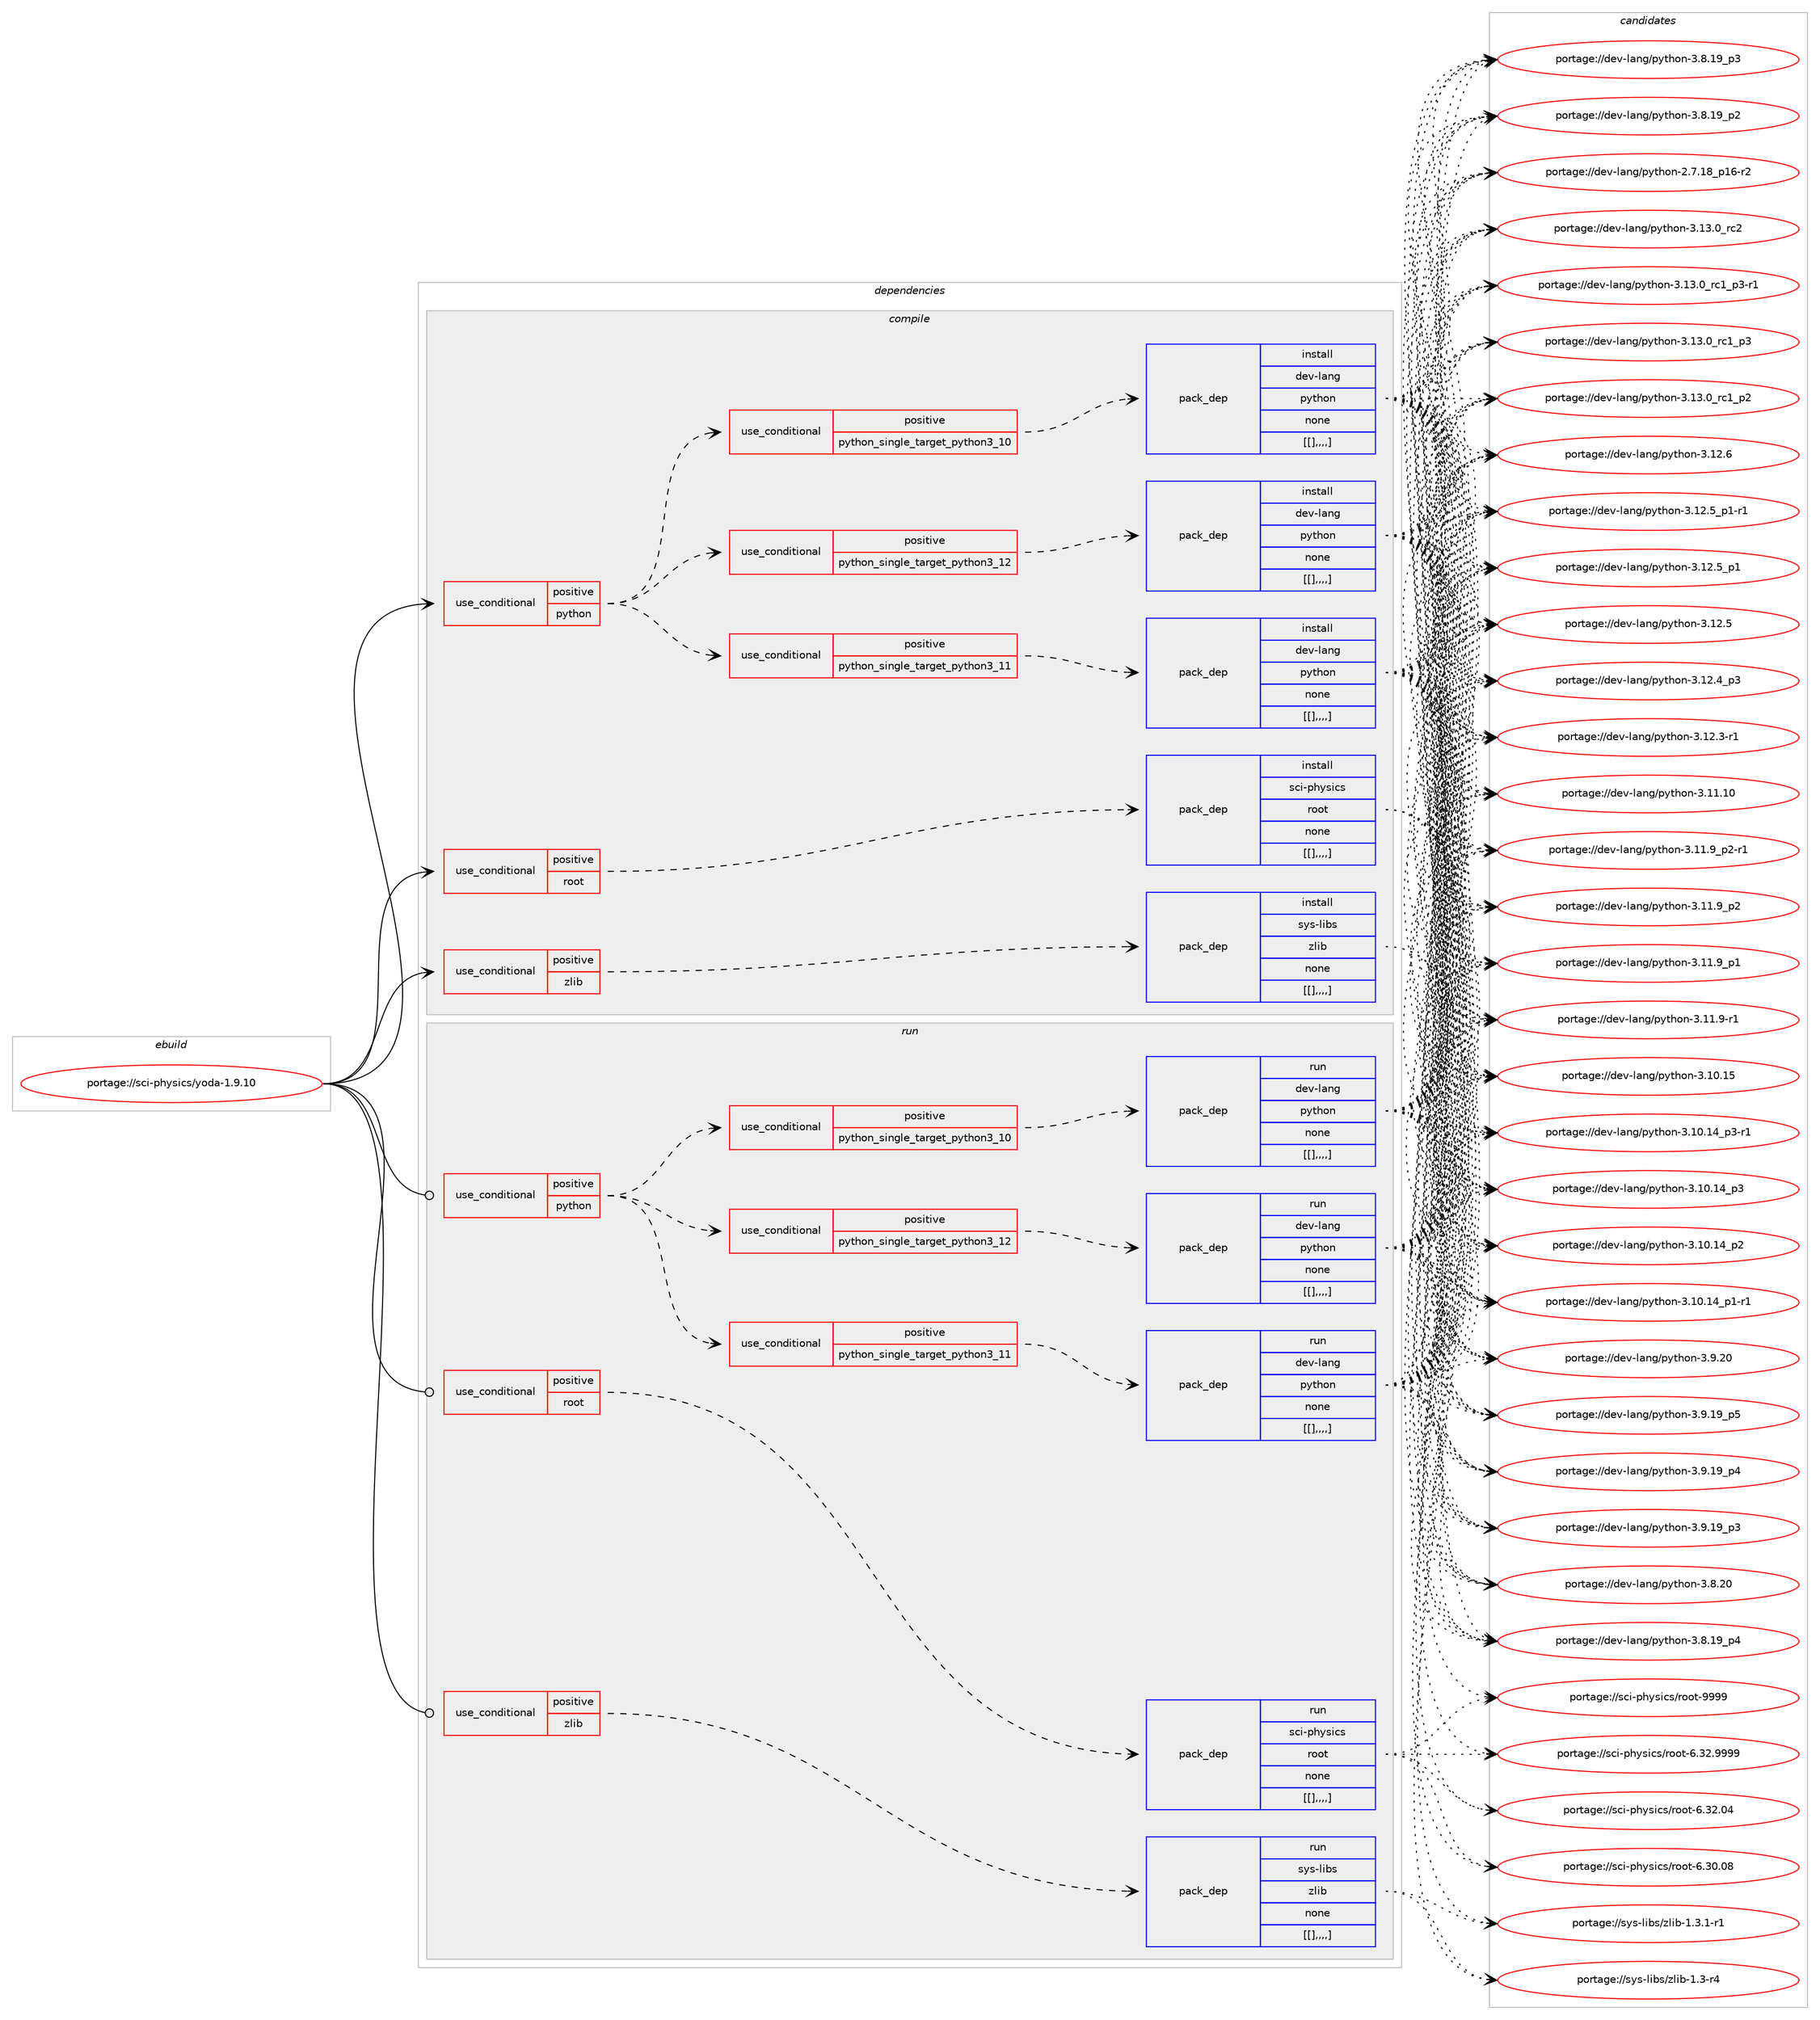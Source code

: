 digraph prolog {

# *************
# Graph options
# *************

newrank=true;
concentrate=true;
compound=true;
graph [rankdir=LR,fontname=Helvetica,fontsize=10,ranksep=1.5];#, ranksep=2.5, nodesep=0.2];
edge  [arrowhead=vee];
node  [fontname=Helvetica,fontsize=10];

# **********
# The ebuild
# **********

subgraph cluster_leftcol {
color=gray;
label=<<i>ebuild</i>>;
id [label="portage://sci-physics/yoda-1.9.10", color=red, width=4, href="../sci-physics/yoda-1.9.10.svg"];
}

# ****************
# The dependencies
# ****************

subgraph cluster_midcol {
color=gray;
label=<<i>dependencies</i>>;
subgraph cluster_compile {
fillcolor="#eeeeee";
style=filled;
label=<<i>compile</i>>;
subgraph cond113681 {
dependency428792 [label=<<TABLE BORDER="0" CELLBORDER="1" CELLSPACING="0" CELLPADDING="4"><TR><TD ROWSPAN="3" CELLPADDING="10">use_conditional</TD></TR><TR><TD>positive</TD></TR><TR><TD>python</TD></TR></TABLE>>, shape=none, color=red];
subgraph cond113682 {
dependency428793 [label=<<TABLE BORDER="0" CELLBORDER="1" CELLSPACING="0" CELLPADDING="4"><TR><TD ROWSPAN="3" CELLPADDING="10">use_conditional</TD></TR><TR><TD>positive</TD></TR><TR><TD>python_single_target_python3_10</TD></TR></TABLE>>, shape=none, color=red];
subgraph pack312066 {
dependency428794 [label=<<TABLE BORDER="0" CELLBORDER="1" CELLSPACING="0" CELLPADDING="4" WIDTH="220"><TR><TD ROWSPAN="6" CELLPADDING="30">pack_dep</TD></TR><TR><TD WIDTH="110">install</TD></TR><TR><TD>dev-lang</TD></TR><TR><TD>python</TD></TR><TR><TD>none</TD></TR><TR><TD>[[],,,,]</TD></TR></TABLE>>, shape=none, color=blue];
}
dependency428793:e -> dependency428794:w [weight=20,style="dashed",arrowhead="vee"];
}
dependency428792:e -> dependency428793:w [weight=20,style="dashed",arrowhead="vee"];
subgraph cond113683 {
dependency428795 [label=<<TABLE BORDER="0" CELLBORDER="1" CELLSPACING="0" CELLPADDING="4"><TR><TD ROWSPAN="3" CELLPADDING="10">use_conditional</TD></TR><TR><TD>positive</TD></TR><TR><TD>python_single_target_python3_11</TD></TR></TABLE>>, shape=none, color=red];
subgraph pack312067 {
dependency428796 [label=<<TABLE BORDER="0" CELLBORDER="1" CELLSPACING="0" CELLPADDING="4" WIDTH="220"><TR><TD ROWSPAN="6" CELLPADDING="30">pack_dep</TD></TR><TR><TD WIDTH="110">install</TD></TR><TR><TD>dev-lang</TD></TR><TR><TD>python</TD></TR><TR><TD>none</TD></TR><TR><TD>[[],,,,]</TD></TR></TABLE>>, shape=none, color=blue];
}
dependency428795:e -> dependency428796:w [weight=20,style="dashed",arrowhead="vee"];
}
dependency428792:e -> dependency428795:w [weight=20,style="dashed",arrowhead="vee"];
subgraph cond113684 {
dependency428797 [label=<<TABLE BORDER="0" CELLBORDER="1" CELLSPACING="0" CELLPADDING="4"><TR><TD ROWSPAN="3" CELLPADDING="10">use_conditional</TD></TR><TR><TD>positive</TD></TR><TR><TD>python_single_target_python3_12</TD></TR></TABLE>>, shape=none, color=red];
subgraph pack312068 {
dependency428798 [label=<<TABLE BORDER="0" CELLBORDER="1" CELLSPACING="0" CELLPADDING="4" WIDTH="220"><TR><TD ROWSPAN="6" CELLPADDING="30">pack_dep</TD></TR><TR><TD WIDTH="110">install</TD></TR><TR><TD>dev-lang</TD></TR><TR><TD>python</TD></TR><TR><TD>none</TD></TR><TR><TD>[[],,,,]</TD></TR></TABLE>>, shape=none, color=blue];
}
dependency428797:e -> dependency428798:w [weight=20,style="dashed",arrowhead="vee"];
}
dependency428792:e -> dependency428797:w [weight=20,style="dashed",arrowhead="vee"];
}
id:e -> dependency428792:w [weight=20,style="solid",arrowhead="vee"];
subgraph cond113685 {
dependency428799 [label=<<TABLE BORDER="0" CELLBORDER="1" CELLSPACING="0" CELLPADDING="4"><TR><TD ROWSPAN="3" CELLPADDING="10">use_conditional</TD></TR><TR><TD>positive</TD></TR><TR><TD>root</TD></TR></TABLE>>, shape=none, color=red];
subgraph pack312069 {
dependency428800 [label=<<TABLE BORDER="0" CELLBORDER="1" CELLSPACING="0" CELLPADDING="4" WIDTH="220"><TR><TD ROWSPAN="6" CELLPADDING="30">pack_dep</TD></TR><TR><TD WIDTH="110">install</TD></TR><TR><TD>sci-physics</TD></TR><TR><TD>root</TD></TR><TR><TD>none</TD></TR><TR><TD>[[],,,,]</TD></TR></TABLE>>, shape=none, color=blue];
}
dependency428799:e -> dependency428800:w [weight=20,style="dashed",arrowhead="vee"];
}
id:e -> dependency428799:w [weight=20,style="solid",arrowhead="vee"];
subgraph cond113686 {
dependency428801 [label=<<TABLE BORDER="0" CELLBORDER="1" CELLSPACING="0" CELLPADDING="4"><TR><TD ROWSPAN="3" CELLPADDING="10">use_conditional</TD></TR><TR><TD>positive</TD></TR><TR><TD>zlib</TD></TR></TABLE>>, shape=none, color=red];
subgraph pack312070 {
dependency428802 [label=<<TABLE BORDER="0" CELLBORDER="1" CELLSPACING="0" CELLPADDING="4" WIDTH="220"><TR><TD ROWSPAN="6" CELLPADDING="30">pack_dep</TD></TR><TR><TD WIDTH="110">install</TD></TR><TR><TD>sys-libs</TD></TR><TR><TD>zlib</TD></TR><TR><TD>none</TD></TR><TR><TD>[[],,,,]</TD></TR></TABLE>>, shape=none, color=blue];
}
dependency428801:e -> dependency428802:w [weight=20,style="dashed",arrowhead="vee"];
}
id:e -> dependency428801:w [weight=20,style="solid",arrowhead="vee"];
}
subgraph cluster_compileandrun {
fillcolor="#eeeeee";
style=filled;
label=<<i>compile and run</i>>;
}
subgraph cluster_run {
fillcolor="#eeeeee";
style=filled;
label=<<i>run</i>>;
subgraph cond113687 {
dependency428803 [label=<<TABLE BORDER="0" CELLBORDER="1" CELLSPACING="0" CELLPADDING="4"><TR><TD ROWSPAN="3" CELLPADDING="10">use_conditional</TD></TR><TR><TD>positive</TD></TR><TR><TD>python</TD></TR></TABLE>>, shape=none, color=red];
subgraph cond113688 {
dependency428804 [label=<<TABLE BORDER="0" CELLBORDER="1" CELLSPACING="0" CELLPADDING="4"><TR><TD ROWSPAN="3" CELLPADDING="10">use_conditional</TD></TR><TR><TD>positive</TD></TR><TR><TD>python_single_target_python3_10</TD></TR></TABLE>>, shape=none, color=red];
subgraph pack312071 {
dependency428805 [label=<<TABLE BORDER="0" CELLBORDER="1" CELLSPACING="0" CELLPADDING="4" WIDTH="220"><TR><TD ROWSPAN="6" CELLPADDING="30">pack_dep</TD></TR><TR><TD WIDTH="110">run</TD></TR><TR><TD>dev-lang</TD></TR><TR><TD>python</TD></TR><TR><TD>none</TD></TR><TR><TD>[[],,,,]</TD></TR></TABLE>>, shape=none, color=blue];
}
dependency428804:e -> dependency428805:w [weight=20,style="dashed",arrowhead="vee"];
}
dependency428803:e -> dependency428804:w [weight=20,style="dashed",arrowhead="vee"];
subgraph cond113689 {
dependency428806 [label=<<TABLE BORDER="0" CELLBORDER="1" CELLSPACING="0" CELLPADDING="4"><TR><TD ROWSPAN="3" CELLPADDING="10">use_conditional</TD></TR><TR><TD>positive</TD></TR><TR><TD>python_single_target_python3_11</TD></TR></TABLE>>, shape=none, color=red];
subgraph pack312072 {
dependency428807 [label=<<TABLE BORDER="0" CELLBORDER="1" CELLSPACING="0" CELLPADDING="4" WIDTH="220"><TR><TD ROWSPAN="6" CELLPADDING="30">pack_dep</TD></TR><TR><TD WIDTH="110">run</TD></TR><TR><TD>dev-lang</TD></TR><TR><TD>python</TD></TR><TR><TD>none</TD></TR><TR><TD>[[],,,,]</TD></TR></TABLE>>, shape=none, color=blue];
}
dependency428806:e -> dependency428807:w [weight=20,style="dashed",arrowhead="vee"];
}
dependency428803:e -> dependency428806:w [weight=20,style="dashed",arrowhead="vee"];
subgraph cond113690 {
dependency428808 [label=<<TABLE BORDER="0" CELLBORDER="1" CELLSPACING="0" CELLPADDING="4"><TR><TD ROWSPAN="3" CELLPADDING="10">use_conditional</TD></TR><TR><TD>positive</TD></TR><TR><TD>python_single_target_python3_12</TD></TR></TABLE>>, shape=none, color=red];
subgraph pack312073 {
dependency428809 [label=<<TABLE BORDER="0" CELLBORDER="1" CELLSPACING="0" CELLPADDING="4" WIDTH="220"><TR><TD ROWSPAN="6" CELLPADDING="30">pack_dep</TD></TR><TR><TD WIDTH="110">run</TD></TR><TR><TD>dev-lang</TD></TR><TR><TD>python</TD></TR><TR><TD>none</TD></TR><TR><TD>[[],,,,]</TD></TR></TABLE>>, shape=none, color=blue];
}
dependency428808:e -> dependency428809:w [weight=20,style="dashed",arrowhead="vee"];
}
dependency428803:e -> dependency428808:w [weight=20,style="dashed",arrowhead="vee"];
}
id:e -> dependency428803:w [weight=20,style="solid",arrowhead="odot"];
subgraph cond113691 {
dependency428810 [label=<<TABLE BORDER="0" CELLBORDER="1" CELLSPACING="0" CELLPADDING="4"><TR><TD ROWSPAN="3" CELLPADDING="10">use_conditional</TD></TR><TR><TD>positive</TD></TR><TR><TD>root</TD></TR></TABLE>>, shape=none, color=red];
subgraph pack312074 {
dependency428811 [label=<<TABLE BORDER="0" CELLBORDER="1" CELLSPACING="0" CELLPADDING="4" WIDTH="220"><TR><TD ROWSPAN="6" CELLPADDING="30">pack_dep</TD></TR><TR><TD WIDTH="110">run</TD></TR><TR><TD>sci-physics</TD></TR><TR><TD>root</TD></TR><TR><TD>none</TD></TR><TR><TD>[[],,,,]</TD></TR></TABLE>>, shape=none, color=blue];
}
dependency428810:e -> dependency428811:w [weight=20,style="dashed",arrowhead="vee"];
}
id:e -> dependency428810:w [weight=20,style="solid",arrowhead="odot"];
subgraph cond113692 {
dependency428812 [label=<<TABLE BORDER="0" CELLBORDER="1" CELLSPACING="0" CELLPADDING="4"><TR><TD ROWSPAN="3" CELLPADDING="10">use_conditional</TD></TR><TR><TD>positive</TD></TR><TR><TD>zlib</TD></TR></TABLE>>, shape=none, color=red];
subgraph pack312075 {
dependency428813 [label=<<TABLE BORDER="0" CELLBORDER="1" CELLSPACING="0" CELLPADDING="4" WIDTH="220"><TR><TD ROWSPAN="6" CELLPADDING="30">pack_dep</TD></TR><TR><TD WIDTH="110">run</TD></TR><TR><TD>sys-libs</TD></TR><TR><TD>zlib</TD></TR><TR><TD>none</TD></TR><TR><TD>[[],,,,]</TD></TR></TABLE>>, shape=none, color=blue];
}
dependency428812:e -> dependency428813:w [weight=20,style="dashed",arrowhead="vee"];
}
id:e -> dependency428812:w [weight=20,style="solid",arrowhead="odot"];
}
}

# **************
# The candidates
# **************

subgraph cluster_choices {
rank=same;
color=gray;
label=<<i>candidates</i>>;

subgraph choice312066 {
color=black;
nodesep=1;
choice10010111845108971101034711212111610411111045514649514648951149950 [label="portage://dev-lang/python-3.13.0_rc2", color=red, width=4,href="../dev-lang/python-3.13.0_rc2.svg"];
choice1001011184510897110103471121211161041111104551464951464895114994995112514511449 [label="portage://dev-lang/python-3.13.0_rc1_p3-r1", color=red, width=4,href="../dev-lang/python-3.13.0_rc1_p3-r1.svg"];
choice100101118451089711010347112121116104111110455146495146489511499499511251 [label="portage://dev-lang/python-3.13.0_rc1_p3", color=red, width=4,href="../dev-lang/python-3.13.0_rc1_p3.svg"];
choice100101118451089711010347112121116104111110455146495146489511499499511250 [label="portage://dev-lang/python-3.13.0_rc1_p2", color=red, width=4,href="../dev-lang/python-3.13.0_rc1_p2.svg"];
choice10010111845108971101034711212111610411111045514649504654 [label="portage://dev-lang/python-3.12.6", color=red, width=4,href="../dev-lang/python-3.12.6.svg"];
choice1001011184510897110103471121211161041111104551464950465395112494511449 [label="portage://dev-lang/python-3.12.5_p1-r1", color=red, width=4,href="../dev-lang/python-3.12.5_p1-r1.svg"];
choice100101118451089711010347112121116104111110455146495046539511249 [label="portage://dev-lang/python-3.12.5_p1", color=red, width=4,href="../dev-lang/python-3.12.5_p1.svg"];
choice10010111845108971101034711212111610411111045514649504653 [label="portage://dev-lang/python-3.12.5", color=red, width=4,href="../dev-lang/python-3.12.5.svg"];
choice100101118451089711010347112121116104111110455146495046529511251 [label="portage://dev-lang/python-3.12.4_p3", color=red, width=4,href="../dev-lang/python-3.12.4_p3.svg"];
choice100101118451089711010347112121116104111110455146495046514511449 [label="portage://dev-lang/python-3.12.3-r1", color=red, width=4,href="../dev-lang/python-3.12.3-r1.svg"];
choice1001011184510897110103471121211161041111104551464949464948 [label="portage://dev-lang/python-3.11.10", color=red, width=4,href="../dev-lang/python-3.11.10.svg"];
choice1001011184510897110103471121211161041111104551464949465795112504511449 [label="portage://dev-lang/python-3.11.9_p2-r1", color=red, width=4,href="../dev-lang/python-3.11.9_p2-r1.svg"];
choice100101118451089711010347112121116104111110455146494946579511250 [label="portage://dev-lang/python-3.11.9_p2", color=red, width=4,href="../dev-lang/python-3.11.9_p2.svg"];
choice100101118451089711010347112121116104111110455146494946579511249 [label="portage://dev-lang/python-3.11.9_p1", color=red, width=4,href="../dev-lang/python-3.11.9_p1.svg"];
choice100101118451089711010347112121116104111110455146494946574511449 [label="portage://dev-lang/python-3.11.9-r1", color=red, width=4,href="../dev-lang/python-3.11.9-r1.svg"];
choice1001011184510897110103471121211161041111104551464948464953 [label="portage://dev-lang/python-3.10.15", color=red, width=4,href="../dev-lang/python-3.10.15.svg"];
choice100101118451089711010347112121116104111110455146494846495295112514511449 [label="portage://dev-lang/python-3.10.14_p3-r1", color=red, width=4,href="../dev-lang/python-3.10.14_p3-r1.svg"];
choice10010111845108971101034711212111610411111045514649484649529511251 [label="portage://dev-lang/python-3.10.14_p3", color=red, width=4,href="../dev-lang/python-3.10.14_p3.svg"];
choice10010111845108971101034711212111610411111045514649484649529511250 [label="portage://dev-lang/python-3.10.14_p2", color=red, width=4,href="../dev-lang/python-3.10.14_p2.svg"];
choice100101118451089711010347112121116104111110455146494846495295112494511449 [label="portage://dev-lang/python-3.10.14_p1-r1", color=red, width=4,href="../dev-lang/python-3.10.14_p1-r1.svg"];
choice10010111845108971101034711212111610411111045514657465048 [label="portage://dev-lang/python-3.9.20", color=red, width=4,href="../dev-lang/python-3.9.20.svg"];
choice100101118451089711010347112121116104111110455146574649579511253 [label="portage://dev-lang/python-3.9.19_p5", color=red, width=4,href="../dev-lang/python-3.9.19_p5.svg"];
choice100101118451089711010347112121116104111110455146574649579511252 [label="portage://dev-lang/python-3.9.19_p4", color=red, width=4,href="../dev-lang/python-3.9.19_p4.svg"];
choice100101118451089711010347112121116104111110455146574649579511251 [label="portage://dev-lang/python-3.9.19_p3", color=red, width=4,href="../dev-lang/python-3.9.19_p3.svg"];
choice10010111845108971101034711212111610411111045514656465048 [label="portage://dev-lang/python-3.8.20", color=red, width=4,href="../dev-lang/python-3.8.20.svg"];
choice100101118451089711010347112121116104111110455146564649579511252 [label="portage://dev-lang/python-3.8.19_p4", color=red, width=4,href="../dev-lang/python-3.8.19_p4.svg"];
choice100101118451089711010347112121116104111110455146564649579511251 [label="portage://dev-lang/python-3.8.19_p3", color=red, width=4,href="../dev-lang/python-3.8.19_p3.svg"];
choice100101118451089711010347112121116104111110455146564649579511250 [label="portage://dev-lang/python-3.8.19_p2", color=red, width=4,href="../dev-lang/python-3.8.19_p2.svg"];
choice100101118451089711010347112121116104111110455046554649569511249544511450 [label="portage://dev-lang/python-2.7.18_p16-r2", color=red, width=4,href="../dev-lang/python-2.7.18_p16-r2.svg"];
dependency428794:e -> choice10010111845108971101034711212111610411111045514649514648951149950:w [style=dotted,weight="100"];
dependency428794:e -> choice1001011184510897110103471121211161041111104551464951464895114994995112514511449:w [style=dotted,weight="100"];
dependency428794:e -> choice100101118451089711010347112121116104111110455146495146489511499499511251:w [style=dotted,weight="100"];
dependency428794:e -> choice100101118451089711010347112121116104111110455146495146489511499499511250:w [style=dotted,weight="100"];
dependency428794:e -> choice10010111845108971101034711212111610411111045514649504654:w [style=dotted,weight="100"];
dependency428794:e -> choice1001011184510897110103471121211161041111104551464950465395112494511449:w [style=dotted,weight="100"];
dependency428794:e -> choice100101118451089711010347112121116104111110455146495046539511249:w [style=dotted,weight="100"];
dependency428794:e -> choice10010111845108971101034711212111610411111045514649504653:w [style=dotted,weight="100"];
dependency428794:e -> choice100101118451089711010347112121116104111110455146495046529511251:w [style=dotted,weight="100"];
dependency428794:e -> choice100101118451089711010347112121116104111110455146495046514511449:w [style=dotted,weight="100"];
dependency428794:e -> choice1001011184510897110103471121211161041111104551464949464948:w [style=dotted,weight="100"];
dependency428794:e -> choice1001011184510897110103471121211161041111104551464949465795112504511449:w [style=dotted,weight="100"];
dependency428794:e -> choice100101118451089711010347112121116104111110455146494946579511250:w [style=dotted,weight="100"];
dependency428794:e -> choice100101118451089711010347112121116104111110455146494946579511249:w [style=dotted,weight="100"];
dependency428794:e -> choice100101118451089711010347112121116104111110455146494946574511449:w [style=dotted,weight="100"];
dependency428794:e -> choice1001011184510897110103471121211161041111104551464948464953:w [style=dotted,weight="100"];
dependency428794:e -> choice100101118451089711010347112121116104111110455146494846495295112514511449:w [style=dotted,weight="100"];
dependency428794:e -> choice10010111845108971101034711212111610411111045514649484649529511251:w [style=dotted,weight="100"];
dependency428794:e -> choice10010111845108971101034711212111610411111045514649484649529511250:w [style=dotted,weight="100"];
dependency428794:e -> choice100101118451089711010347112121116104111110455146494846495295112494511449:w [style=dotted,weight="100"];
dependency428794:e -> choice10010111845108971101034711212111610411111045514657465048:w [style=dotted,weight="100"];
dependency428794:e -> choice100101118451089711010347112121116104111110455146574649579511253:w [style=dotted,weight="100"];
dependency428794:e -> choice100101118451089711010347112121116104111110455146574649579511252:w [style=dotted,weight="100"];
dependency428794:e -> choice100101118451089711010347112121116104111110455146574649579511251:w [style=dotted,weight="100"];
dependency428794:e -> choice10010111845108971101034711212111610411111045514656465048:w [style=dotted,weight="100"];
dependency428794:e -> choice100101118451089711010347112121116104111110455146564649579511252:w [style=dotted,weight="100"];
dependency428794:e -> choice100101118451089711010347112121116104111110455146564649579511251:w [style=dotted,weight="100"];
dependency428794:e -> choice100101118451089711010347112121116104111110455146564649579511250:w [style=dotted,weight="100"];
dependency428794:e -> choice100101118451089711010347112121116104111110455046554649569511249544511450:w [style=dotted,weight="100"];
}
subgraph choice312067 {
color=black;
nodesep=1;
choice10010111845108971101034711212111610411111045514649514648951149950 [label="portage://dev-lang/python-3.13.0_rc2", color=red, width=4,href="../dev-lang/python-3.13.0_rc2.svg"];
choice1001011184510897110103471121211161041111104551464951464895114994995112514511449 [label="portage://dev-lang/python-3.13.0_rc1_p3-r1", color=red, width=4,href="../dev-lang/python-3.13.0_rc1_p3-r1.svg"];
choice100101118451089711010347112121116104111110455146495146489511499499511251 [label="portage://dev-lang/python-3.13.0_rc1_p3", color=red, width=4,href="../dev-lang/python-3.13.0_rc1_p3.svg"];
choice100101118451089711010347112121116104111110455146495146489511499499511250 [label="portage://dev-lang/python-3.13.0_rc1_p2", color=red, width=4,href="../dev-lang/python-3.13.0_rc1_p2.svg"];
choice10010111845108971101034711212111610411111045514649504654 [label="portage://dev-lang/python-3.12.6", color=red, width=4,href="../dev-lang/python-3.12.6.svg"];
choice1001011184510897110103471121211161041111104551464950465395112494511449 [label="portage://dev-lang/python-3.12.5_p1-r1", color=red, width=4,href="../dev-lang/python-3.12.5_p1-r1.svg"];
choice100101118451089711010347112121116104111110455146495046539511249 [label="portage://dev-lang/python-3.12.5_p1", color=red, width=4,href="../dev-lang/python-3.12.5_p1.svg"];
choice10010111845108971101034711212111610411111045514649504653 [label="portage://dev-lang/python-3.12.5", color=red, width=4,href="../dev-lang/python-3.12.5.svg"];
choice100101118451089711010347112121116104111110455146495046529511251 [label="portage://dev-lang/python-3.12.4_p3", color=red, width=4,href="../dev-lang/python-3.12.4_p3.svg"];
choice100101118451089711010347112121116104111110455146495046514511449 [label="portage://dev-lang/python-3.12.3-r1", color=red, width=4,href="../dev-lang/python-3.12.3-r1.svg"];
choice1001011184510897110103471121211161041111104551464949464948 [label="portage://dev-lang/python-3.11.10", color=red, width=4,href="../dev-lang/python-3.11.10.svg"];
choice1001011184510897110103471121211161041111104551464949465795112504511449 [label="portage://dev-lang/python-3.11.9_p2-r1", color=red, width=4,href="../dev-lang/python-3.11.9_p2-r1.svg"];
choice100101118451089711010347112121116104111110455146494946579511250 [label="portage://dev-lang/python-3.11.9_p2", color=red, width=4,href="../dev-lang/python-3.11.9_p2.svg"];
choice100101118451089711010347112121116104111110455146494946579511249 [label="portage://dev-lang/python-3.11.9_p1", color=red, width=4,href="../dev-lang/python-3.11.9_p1.svg"];
choice100101118451089711010347112121116104111110455146494946574511449 [label="portage://dev-lang/python-3.11.9-r1", color=red, width=4,href="../dev-lang/python-3.11.9-r1.svg"];
choice1001011184510897110103471121211161041111104551464948464953 [label="portage://dev-lang/python-3.10.15", color=red, width=4,href="../dev-lang/python-3.10.15.svg"];
choice100101118451089711010347112121116104111110455146494846495295112514511449 [label="portage://dev-lang/python-3.10.14_p3-r1", color=red, width=4,href="../dev-lang/python-3.10.14_p3-r1.svg"];
choice10010111845108971101034711212111610411111045514649484649529511251 [label="portage://dev-lang/python-3.10.14_p3", color=red, width=4,href="../dev-lang/python-3.10.14_p3.svg"];
choice10010111845108971101034711212111610411111045514649484649529511250 [label="portage://dev-lang/python-3.10.14_p2", color=red, width=4,href="../dev-lang/python-3.10.14_p2.svg"];
choice100101118451089711010347112121116104111110455146494846495295112494511449 [label="portage://dev-lang/python-3.10.14_p1-r1", color=red, width=4,href="../dev-lang/python-3.10.14_p1-r1.svg"];
choice10010111845108971101034711212111610411111045514657465048 [label="portage://dev-lang/python-3.9.20", color=red, width=4,href="../dev-lang/python-3.9.20.svg"];
choice100101118451089711010347112121116104111110455146574649579511253 [label="portage://dev-lang/python-3.9.19_p5", color=red, width=4,href="../dev-lang/python-3.9.19_p5.svg"];
choice100101118451089711010347112121116104111110455146574649579511252 [label="portage://dev-lang/python-3.9.19_p4", color=red, width=4,href="../dev-lang/python-3.9.19_p4.svg"];
choice100101118451089711010347112121116104111110455146574649579511251 [label="portage://dev-lang/python-3.9.19_p3", color=red, width=4,href="../dev-lang/python-3.9.19_p3.svg"];
choice10010111845108971101034711212111610411111045514656465048 [label="portage://dev-lang/python-3.8.20", color=red, width=4,href="../dev-lang/python-3.8.20.svg"];
choice100101118451089711010347112121116104111110455146564649579511252 [label="portage://dev-lang/python-3.8.19_p4", color=red, width=4,href="../dev-lang/python-3.8.19_p4.svg"];
choice100101118451089711010347112121116104111110455146564649579511251 [label="portage://dev-lang/python-3.8.19_p3", color=red, width=4,href="../dev-lang/python-3.8.19_p3.svg"];
choice100101118451089711010347112121116104111110455146564649579511250 [label="portage://dev-lang/python-3.8.19_p2", color=red, width=4,href="../dev-lang/python-3.8.19_p2.svg"];
choice100101118451089711010347112121116104111110455046554649569511249544511450 [label="portage://dev-lang/python-2.7.18_p16-r2", color=red, width=4,href="../dev-lang/python-2.7.18_p16-r2.svg"];
dependency428796:e -> choice10010111845108971101034711212111610411111045514649514648951149950:w [style=dotted,weight="100"];
dependency428796:e -> choice1001011184510897110103471121211161041111104551464951464895114994995112514511449:w [style=dotted,weight="100"];
dependency428796:e -> choice100101118451089711010347112121116104111110455146495146489511499499511251:w [style=dotted,weight="100"];
dependency428796:e -> choice100101118451089711010347112121116104111110455146495146489511499499511250:w [style=dotted,weight="100"];
dependency428796:e -> choice10010111845108971101034711212111610411111045514649504654:w [style=dotted,weight="100"];
dependency428796:e -> choice1001011184510897110103471121211161041111104551464950465395112494511449:w [style=dotted,weight="100"];
dependency428796:e -> choice100101118451089711010347112121116104111110455146495046539511249:w [style=dotted,weight="100"];
dependency428796:e -> choice10010111845108971101034711212111610411111045514649504653:w [style=dotted,weight="100"];
dependency428796:e -> choice100101118451089711010347112121116104111110455146495046529511251:w [style=dotted,weight="100"];
dependency428796:e -> choice100101118451089711010347112121116104111110455146495046514511449:w [style=dotted,weight="100"];
dependency428796:e -> choice1001011184510897110103471121211161041111104551464949464948:w [style=dotted,weight="100"];
dependency428796:e -> choice1001011184510897110103471121211161041111104551464949465795112504511449:w [style=dotted,weight="100"];
dependency428796:e -> choice100101118451089711010347112121116104111110455146494946579511250:w [style=dotted,weight="100"];
dependency428796:e -> choice100101118451089711010347112121116104111110455146494946579511249:w [style=dotted,weight="100"];
dependency428796:e -> choice100101118451089711010347112121116104111110455146494946574511449:w [style=dotted,weight="100"];
dependency428796:e -> choice1001011184510897110103471121211161041111104551464948464953:w [style=dotted,weight="100"];
dependency428796:e -> choice100101118451089711010347112121116104111110455146494846495295112514511449:w [style=dotted,weight="100"];
dependency428796:e -> choice10010111845108971101034711212111610411111045514649484649529511251:w [style=dotted,weight="100"];
dependency428796:e -> choice10010111845108971101034711212111610411111045514649484649529511250:w [style=dotted,weight="100"];
dependency428796:e -> choice100101118451089711010347112121116104111110455146494846495295112494511449:w [style=dotted,weight="100"];
dependency428796:e -> choice10010111845108971101034711212111610411111045514657465048:w [style=dotted,weight="100"];
dependency428796:e -> choice100101118451089711010347112121116104111110455146574649579511253:w [style=dotted,weight="100"];
dependency428796:e -> choice100101118451089711010347112121116104111110455146574649579511252:w [style=dotted,weight="100"];
dependency428796:e -> choice100101118451089711010347112121116104111110455146574649579511251:w [style=dotted,weight="100"];
dependency428796:e -> choice10010111845108971101034711212111610411111045514656465048:w [style=dotted,weight="100"];
dependency428796:e -> choice100101118451089711010347112121116104111110455146564649579511252:w [style=dotted,weight="100"];
dependency428796:e -> choice100101118451089711010347112121116104111110455146564649579511251:w [style=dotted,weight="100"];
dependency428796:e -> choice100101118451089711010347112121116104111110455146564649579511250:w [style=dotted,weight="100"];
dependency428796:e -> choice100101118451089711010347112121116104111110455046554649569511249544511450:w [style=dotted,weight="100"];
}
subgraph choice312068 {
color=black;
nodesep=1;
choice10010111845108971101034711212111610411111045514649514648951149950 [label="portage://dev-lang/python-3.13.0_rc2", color=red, width=4,href="../dev-lang/python-3.13.0_rc2.svg"];
choice1001011184510897110103471121211161041111104551464951464895114994995112514511449 [label="portage://dev-lang/python-3.13.0_rc1_p3-r1", color=red, width=4,href="../dev-lang/python-3.13.0_rc1_p3-r1.svg"];
choice100101118451089711010347112121116104111110455146495146489511499499511251 [label="portage://dev-lang/python-3.13.0_rc1_p3", color=red, width=4,href="../dev-lang/python-3.13.0_rc1_p3.svg"];
choice100101118451089711010347112121116104111110455146495146489511499499511250 [label="portage://dev-lang/python-3.13.0_rc1_p2", color=red, width=4,href="../dev-lang/python-3.13.0_rc1_p2.svg"];
choice10010111845108971101034711212111610411111045514649504654 [label="portage://dev-lang/python-3.12.6", color=red, width=4,href="../dev-lang/python-3.12.6.svg"];
choice1001011184510897110103471121211161041111104551464950465395112494511449 [label="portage://dev-lang/python-3.12.5_p1-r1", color=red, width=4,href="../dev-lang/python-3.12.5_p1-r1.svg"];
choice100101118451089711010347112121116104111110455146495046539511249 [label="portage://dev-lang/python-3.12.5_p1", color=red, width=4,href="../dev-lang/python-3.12.5_p1.svg"];
choice10010111845108971101034711212111610411111045514649504653 [label="portage://dev-lang/python-3.12.5", color=red, width=4,href="../dev-lang/python-3.12.5.svg"];
choice100101118451089711010347112121116104111110455146495046529511251 [label="portage://dev-lang/python-3.12.4_p3", color=red, width=4,href="../dev-lang/python-3.12.4_p3.svg"];
choice100101118451089711010347112121116104111110455146495046514511449 [label="portage://dev-lang/python-3.12.3-r1", color=red, width=4,href="../dev-lang/python-3.12.3-r1.svg"];
choice1001011184510897110103471121211161041111104551464949464948 [label="portage://dev-lang/python-3.11.10", color=red, width=4,href="../dev-lang/python-3.11.10.svg"];
choice1001011184510897110103471121211161041111104551464949465795112504511449 [label="portage://dev-lang/python-3.11.9_p2-r1", color=red, width=4,href="../dev-lang/python-3.11.9_p2-r1.svg"];
choice100101118451089711010347112121116104111110455146494946579511250 [label="portage://dev-lang/python-3.11.9_p2", color=red, width=4,href="../dev-lang/python-3.11.9_p2.svg"];
choice100101118451089711010347112121116104111110455146494946579511249 [label="portage://dev-lang/python-3.11.9_p1", color=red, width=4,href="../dev-lang/python-3.11.9_p1.svg"];
choice100101118451089711010347112121116104111110455146494946574511449 [label="portage://dev-lang/python-3.11.9-r1", color=red, width=4,href="../dev-lang/python-3.11.9-r1.svg"];
choice1001011184510897110103471121211161041111104551464948464953 [label="portage://dev-lang/python-3.10.15", color=red, width=4,href="../dev-lang/python-3.10.15.svg"];
choice100101118451089711010347112121116104111110455146494846495295112514511449 [label="portage://dev-lang/python-3.10.14_p3-r1", color=red, width=4,href="../dev-lang/python-3.10.14_p3-r1.svg"];
choice10010111845108971101034711212111610411111045514649484649529511251 [label="portage://dev-lang/python-3.10.14_p3", color=red, width=4,href="../dev-lang/python-3.10.14_p3.svg"];
choice10010111845108971101034711212111610411111045514649484649529511250 [label="portage://dev-lang/python-3.10.14_p2", color=red, width=4,href="../dev-lang/python-3.10.14_p2.svg"];
choice100101118451089711010347112121116104111110455146494846495295112494511449 [label="portage://dev-lang/python-3.10.14_p1-r1", color=red, width=4,href="../dev-lang/python-3.10.14_p1-r1.svg"];
choice10010111845108971101034711212111610411111045514657465048 [label="portage://dev-lang/python-3.9.20", color=red, width=4,href="../dev-lang/python-3.9.20.svg"];
choice100101118451089711010347112121116104111110455146574649579511253 [label="portage://dev-lang/python-3.9.19_p5", color=red, width=4,href="../dev-lang/python-3.9.19_p5.svg"];
choice100101118451089711010347112121116104111110455146574649579511252 [label="portage://dev-lang/python-3.9.19_p4", color=red, width=4,href="../dev-lang/python-3.9.19_p4.svg"];
choice100101118451089711010347112121116104111110455146574649579511251 [label="portage://dev-lang/python-3.9.19_p3", color=red, width=4,href="../dev-lang/python-3.9.19_p3.svg"];
choice10010111845108971101034711212111610411111045514656465048 [label="portage://dev-lang/python-3.8.20", color=red, width=4,href="../dev-lang/python-3.8.20.svg"];
choice100101118451089711010347112121116104111110455146564649579511252 [label="portage://dev-lang/python-3.8.19_p4", color=red, width=4,href="../dev-lang/python-3.8.19_p4.svg"];
choice100101118451089711010347112121116104111110455146564649579511251 [label="portage://dev-lang/python-3.8.19_p3", color=red, width=4,href="../dev-lang/python-3.8.19_p3.svg"];
choice100101118451089711010347112121116104111110455146564649579511250 [label="portage://dev-lang/python-3.8.19_p2", color=red, width=4,href="../dev-lang/python-3.8.19_p2.svg"];
choice100101118451089711010347112121116104111110455046554649569511249544511450 [label="portage://dev-lang/python-2.7.18_p16-r2", color=red, width=4,href="../dev-lang/python-2.7.18_p16-r2.svg"];
dependency428798:e -> choice10010111845108971101034711212111610411111045514649514648951149950:w [style=dotted,weight="100"];
dependency428798:e -> choice1001011184510897110103471121211161041111104551464951464895114994995112514511449:w [style=dotted,weight="100"];
dependency428798:e -> choice100101118451089711010347112121116104111110455146495146489511499499511251:w [style=dotted,weight="100"];
dependency428798:e -> choice100101118451089711010347112121116104111110455146495146489511499499511250:w [style=dotted,weight="100"];
dependency428798:e -> choice10010111845108971101034711212111610411111045514649504654:w [style=dotted,weight="100"];
dependency428798:e -> choice1001011184510897110103471121211161041111104551464950465395112494511449:w [style=dotted,weight="100"];
dependency428798:e -> choice100101118451089711010347112121116104111110455146495046539511249:w [style=dotted,weight="100"];
dependency428798:e -> choice10010111845108971101034711212111610411111045514649504653:w [style=dotted,weight="100"];
dependency428798:e -> choice100101118451089711010347112121116104111110455146495046529511251:w [style=dotted,weight="100"];
dependency428798:e -> choice100101118451089711010347112121116104111110455146495046514511449:w [style=dotted,weight="100"];
dependency428798:e -> choice1001011184510897110103471121211161041111104551464949464948:w [style=dotted,weight="100"];
dependency428798:e -> choice1001011184510897110103471121211161041111104551464949465795112504511449:w [style=dotted,weight="100"];
dependency428798:e -> choice100101118451089711010347112121116104111110455146494946579511250:w [style=dotted,weight="100"];
dependency428798:e -> choice100101118451089711010347112121116104111110455146494946579511249:w [style=dotted,weight="100"];
dependency428798:e -> choice100101118451089711010347112121116104111110455146494946574511449:w [style=dotted,weight="100"];
dependency428798:e -> choice1001011184510897110103471121211161041111104551464948464953:w [style=dotted,weight="100"];
dependency428798:e -> choice100101118451089711010347112121116104111110455146494846495295112514511449:w [style=dotted,weight="100"];
dependency428798:e -> choice10010111845108971101034711212111610411111045514649484649529511251:w [style=dotted,weight="100"];
dependency428798:e -> choice10010111845108971101034711212111610411111045514649484649529511250:w [style=dotted,weight="100"];
dependency428798:e -> choice100101118451089711010347112121116104111110455146494846495295112494511449:w [style=dotted,weight="100"];
dependency428798:e -> choice10010111845108971101034711212111610411111045514657465048:w [style=dotted,weight="100"];
dependency428798:e -> choice100101118451089711010347112121116104111110455146574649579511253:w [style=dotted,weight="100"];
dependency428798:e -> choice100101118451089711010347112121116104111110455146574649579511252:w [style=dotted,weight="100"];
dependency428798:e -> choice100101118451089711010347112121116104111110455146574649579511251:w [style=dotted,weight="100"];
dependency428798:e -> choice10010111845108971101034711212111610411111045514656465048:w [style=dotted,weight="100"];
dependency428798:e -> choice100101118451089711010347112121116104111110455146564649579511252:w [style=dotted,weight="100"];
dependency428798:e -> choice100101118451089711010347112121116104111110455146564649579511251:w [style=dotted,weight="100"];
dependency428798:e -> choice100101118451089711010347112121116104111110455146564649579511250:w [style=dotted,weight="100"];
dependency428798:e -> choice100101118451089711010347112121116104111110455046554649569511249544511450:w [style=dotted,weight="100"];
}
subgraph choice312069 {
color=black;
nodesep=1;
choice115991054511210412111510599115471141111111164557575757 [label="portage://sci-physics/root-9999", color=red, width=4,href="../sci-physics/root-9999.svg"];
choice1159910545112104121115105991154711411111111645544651504657575757 [label="portage://sci-physics/root-6.32.9999", color=red, width=4,href="../sci-physics/root-6.32.9999.svg"];
choice115991054511210412111510599115471141111111164554465150464852 [label="portage://sci-physics/root-6.32.04", color=red, width=4,href="../sci-physics/root-6.32.04.svg"];
choice115991054511210412111510599115471141111111164554465148464856 [label="portage://sci-physics/root-6.30.08", color=red, width=4,href="../sci-physics/root-6.30.08.svg"];
dependency428800:e -> choice115991054511210412111510599115471141111111164557575757:w [style=dotted,weight="100"];
dependency428800:e -> choice1159910545112104121115105991154711411111111645544651504657575757:w [style=dotted,weight="100"];
dependency428800:e -> choice115991054511210412111510599115471141111111164554465150464852:w [style=dotted,weight="100"];
dependency428800:e -> choice115991054511210412111510599115471141111111164554465148464856:w [style=dotted,weight="100"];
}
subgraph choice312070 {
color=black;
nodesep=1;
choice115121115451081059811547122108105984549465146494511449 [label="portage://sys-libs/zlib-1.3.1-r1", color=red, width=4,href="../sys-libs/zlib-1.3.1-r1.svg"];
choice11512111545108105981154712210810598454946514511452 [label="portage://sys-libs/zlib-1.3-r4", color=red, width=4,href="../sys-libs/zlib-1.3-r4.svg"];
dependency428802:e -> choice115121115451081059811547122108105984549465146494511449:w [style=dotted,weight="100"];
dependency428802:e -> choice11512111545108105981154712210810598454946514511452:w [style=dotted,weight="100"];
}
subgraph choice312071 {
color=black;
nodesep=1;
choice10010111845108971101034711212111610411111045514649514648951149950 [label="portage://dev-lang/python-3.13.0_rc2", color=red, width=4,href="../dev-lang/python-3.13.0_rc2.svg"];
choice1001011184510897110103471121211161041111104551464951464895114994995112514511449 [label="portage://dev-lang/python-3.13.0_rc1_p3-r1", color=red, width=4,href="../dev-lang/python-3.13.0_rc1_p3-r1.svg"];
choice100101118451089711010347112121116104111110455146495146489511499499511251 [label="portage://dev-lang/python-3.13.0_rc1_p3", color=red, width=4,href="../dev-lang/python-3.13.0_rc1_p3.svg"];
choice100101118451089711010347112121116104111110455146495146489511499499511250 [label="portage://dev-lang/python-3.13.0_rc1_p2", color=red, width=4,href="../dev-lang/python-3.13.0_rc1_p2.svg"];
choice10010111845108971101034711212111610411111045514649504654 [label="portage://dev-lang/python-3.12.6", color=red, width=4,href="../dev-lang/python-3.12.6.svg"];
choice1001011184510897110103471121211161041111104551464950465395112494511449 [label="portage://dev-lang/python-3.12.5_p1-r1", color=red, width=4,href="../dev-lang/python-3.12.5_p1-r1.svg"];
choice100101118451089711010347112121116104111110455146495046539511249 [label="portage://dev-lang/python-3.12.5_p1", color=red, width=4,href="../dev-lang/python-3.12.5_p1.svg"];
choice10010111845108971101034711212111610411111045514649504653 [label="portage://dev-lang/python-3.12.5", color=red, width=4,href="../dev-lang/python-3.12.5.svg"];
choice100101118451089711010347112121116104111110455146495046529511251 [label="portage://dev-lang/python-3.12.4_p3", color=red, width=4,href="../dev-lang/python-3.12.4_p3.svg"];
choice100101118451089711010347112121116104111110455146495046514511449 [label="portage://dev-lang/python-3.12.3-r1", color=red, width=4,href="../dev-lang/python-3.12.3-r1.svg"];
choice1001011184510897110103471121211161041111104551464949464948 [label="portage://dev-lang/python-3.11.10", color=red, width=4,href="../dev-lang/python-3.11.10.svg"];
choice1001011184510897110103471121211161041111104551464949465795112504511449 [label="portage://dev-lang/python-3.11.9_p2-r1", color=red, width=4,href="../dev-lang/python-3.11.9_p2-r1.svg"];
choice100101118451089711010347112121116104111110455146494946579511250 [label="portage://dev-lang/python-3.11.9_p2", color=red, width=4,href="../dev-lang/python-3.11.9_p2.svg"];
choice100101118451089711010347112121116104111110455146494946579511249 [label="portage://dev-lang/python-3.11.9_p1", color=red, width=4,href="../dev-lang/python-3.11.9_p1.svg"];
choice100101118451089711010347112121116104111110455146494946574511449 [label="portage://dev-lang/python-3.11.9-r1", color=red, width=4,href="../dev-lang/python-3.11.9-r1.svg"];
choice1001011184510897110103471121211161041111104551464948464953 [label="portage://dev-lang/python-3.10.15", color=red, width=4,href="../dev-lang/python-3.10.15.svg"];
choice100101118451089711010347112121116104111110455146494846495295112514511449 [label="portage://dev-lang/python-3.10.14_p3-r1", color=red, width=4,href="../dev-lang/python-3.10.14_p3-r1.svg"];
choice10010111845108971101034711212111610411111045514649484649529511251 [label="portage://dev-lang/python-3.10.14_p3", color=red, width=4,href="../dev-lang/python-3.10.14_p3.svg"];
choice10010111845108971101034711212111610411111045514649484649529511250 [label="portage://dev-lang/python-3.10.14_p2", color=red, width=4,href="../dev-lang/python-3.10.14_p2.svg"];
choice100101118451089711010347112121116104111110455146494846495295112494511449 [label="portage://dev-lang/python-3.10.14_p1-r1", color=red, width=4,href="../dev-lang/python-3.10.14_p1-r1.svg"];
choice10010111845108971101034711212111610411111045514657465048 [label="portage://dev-lang/python-3.9.20", color=red, width=4,href="../dev-lang/python-3.9.20.svg"];
choice100101118451089711010347112121116104111110455146574649579511253 [label="portage://dev-lang/python-3.9.19_p5", color=red, width=4,href="../dev-lang/python-3.9.19_p5.svg"];
choice100101118451089711010347112121116104111110455146574649579511252 [label="portage://dev-lang/python-3.9.19_p4", color=red, width=4,href="../dev-lang/python-3.9.19_p4.svg"];
choice100101118451089711010347112121116104111110455146574649579511251 [label="portage://dev-lang/python-3.9.19_p3", color=red, width=4,href="../dev-lang/python-3.9.19_p3.svg"];
choice10010111845108971101034711212111610411111045514656465048 [label="portage://dev-lang/python-3.8.20", color=red, width=4,href="../dev-lang/python-3.8.20.svg"];
choice100101118451089711010347112121116104111110455146564649579511252 [label="portage://dev-lang/python-3.8.19_p4", color=red, width=4,href="../dev-lang/python-3.8.19_p4.svg"];
choice100101118451089711010347112121116104111110455146564649579511251 [label="portage://dev-lang/python-3.8.19_p3", color=red, width=4,href="../dev-lang/python-3.8.19_p3.svg"];
choice100101118451089711010347112121116104111110455146564649579511250 [label="portage://dev-lang/python-3.8.19_p2", color=red, width=4,href="../dev-lang/python-3.8.19_p2.svg"];
choice100101118451089711010347112121116104111110455046554649569511249544511450 [label="portage://dev-lang/python-2.7.18_p16-r2", color=red, width=4,href="../dev-lang/python-2.7.18_p16-r2.svg"];
dependency428805:e -> choice10010111845108971101034711212111610411111045514649514648951149950:w [style=dotted,weight="100"];
dependency428805:e -> choice1001011184510897110103471121211161041111104551464951464895114994995112514511449:w [style=dotted,weight="100"];
dependency428805:e -> choice100101118451089711010347112121116104111110455146495146489511499499511251:w [style=dotted,weight="100"];
dependency428805:e -> choice100101118451089711010347112121116104111110455146495146489511499499511250:w [style=dotted,weight="100"];
dependency428805:e -> choice10010111845108971101034711212111610411111045514649504654:w [style=dotted,weight="100"];
dependency428805:e -> choice1001011184510897110103471121211161041111104551464950465395112494511449:w [style=dotted,weight="100"];
dependency428805:e -> choice100101118451089711010347112121116104111110455146495046539511249:w [style=dotted,weight="100"];
dependency428805:e -> choice10010111845108971101034711212111610411111045514649504653:w [style=dotted,weight="100"];
dependency428805:e -> choice100101118451089711010347112121116104111110455146495046529511251:w [style=dotted,weight="100"];
dependency428805:e -> choice100101118451089711010347112121116104111110455146495046514511449:w [style=dotted,weight="100"];
dependency428805:e -> choice1001011184510897110103471121211161041111104551464949464948:w [style=dotted,weight="100"];
dependency428805:e -> choice1001011184510897110103471121211161041111104551464949465795112504511449:w [style=dotted,weight="100"];
dependency428805:e -> choice100101118451089711010347112121116104111110455146494946579511250:w [style=dotted,weight="100"];
dependency428805:e -> choice100101118451089711010347112121116104111110455146494946579511249:w [style=dotted,weight="100"];
dependency428805:e -> choice100101118451089711010347112121116104111110455146494946574511449:w [style=dotted,weight="100"];
dependency428805:e -> choice1001011184510897110103471121211161041111104551464948464953:w [style=dotted,weight="100"];
dependency428805:e -> choice100101118451089711010347112121116104111110455146494846495295112514511449:w [style=dotted,weight="100"];
dependency428805:e -> choice10010111845108971101034711212111610411111045514649484649529511251:w [style=dotted,weight="100"];
dependency428805:e -> choice10010111845108971101034711212111610411111045514649484649529511250:w [style=dotted,weight="100"];
dependency428805:e -> choice100101118451089711010347112121116104111110455146494846495295112494511449:w [style=dotted,weight="100"];
dependency428805:e -> choice10010111845108971101034711212111610411111045514657465048:w [style=dotted,weight="100"];
dependency428805:e -> choice100101118451089711010347112121116104111110455146574649579511253:w [style=dotted,weight="100"];
dependency428805:e -> choice100101118451089711010347112121116104111110455146574649579511252:w [style=dotted,weight="100"];
dependency428805:e -> choice100101118451089711010347112121116104111110455146574649579511251:w [style=dotted,weight="100"];
dependency428805:e -> choice10010111845108971101034711212111610411111045514656465048:w [style=dotted,weight="100"];
dependency428805:e -> choice100101118451089711010347112121116104111110455146564649579511252:w [style=dotted,weight="100"];
dependency428805:e -> choice100101118451089711010347112121116104111110455146564649579511251:w [style=dotted,weight="100"];
dependency428805:e -> choice100101118451089711010347112121116104111110455146564649579511250:w [style=dotted,weight="100"];
dependency428805:e -> choice100101118451089711010347112121116104111110455046554649569511249544511450:w [style=dotted,weight="100"];
}
subgraph choice312072 {
color=black;
nodesep=1;
choice10010111845108971101034711212111610411111045514649514648951149950 [label="portage://dev-lang/python-3.13.0_rc2", color=red, width=4,href="../dev-lang/python-3.13.0_rc2.svg"];
choice1001011184510897110103471121211161041111104551464951464895114994995112514511449 [label="portage://dev-lang/python-3.13.0_rc1_p3-r1", color=red, width=4,href="../dev-lang/python-3.13.0_rc1_p3-r1.svg"];
choice100101118451089711010347112121116104111110455146495146489511499499511251 [label="portage://dev-lang/python-3.13.0_rc1_p3", color=red, width=4,href="../dev-lang/python-3.13.0_rc1_p3.svg"];
choice100101118451089711010347112121116104111110455146495146489511499499511250 [label="portage://dev-lang/python-3.13.0_rc1_p2", color=red, width=4,href="../dev-lang/python-3.13.0_rc1_p2.svg"];
choice10010111845108971101034711212111610411111045514649504654 [label="portage://dev-lang/python-3.12.6", color=red, width=4,href="../dev-lang/python-3.12.6.svg"];
choice1001011184510897110103471121211161041111104551464950465395112494511449 [label="portage://dev-lang/python-3.12.5_p1-r1", color=red, width=4,href="../dev-lang/python-3.12.5_p1-r1.svg"];
choice100101118451089711010347112121116104111110455146495046539511249 [label="portage://dev-lang/python-3.12.5_p1", color=red, width=4,href="../dev-lang/python-3.12.5_p1.svg"];
choice10010111845108971101034711212111610411111045514649504653 [label="portage://dev-lang/python-3.12.5", color=red, width=4,href="../dev-lang/python-3.12.5.svg"];
choice100101118451089711010347112121116104111110455146495046529511251 [label="portage://dev-lang/python-3.12.4_p3", color=red, width=4,href="../dev-lang/python-3.12.4_p3.svg"];
choice100101118451089711010347112121116104111110455146495046514511449 [label="portage://dev-lang/python-3.12.3-r1", color=red, width=4,href="../dev-lang/python-3.12.3-r1.svg"];
choice1001011184510897110103471121211161041111104551464949464948 [label="portage://dev-lang/python-3.11.10", color=red, width=4,href="../dev-lang/python-3.11.10.svg"];
choice1001011184510897110103471121211161041111104551464949465795112504511449 [label="portage://dev-lang/python-3.11.9_p2-r1", color=red, width=4,href="../dev-lang/python-3.11.9_p2-r1.svg"];
choice100101118451089711010347112121116104111110455146494946579511250 [label="portage://dev-lang/python-3.11.9_p2", color=red, width=4,href="../dev-lang/python-3.11.9_p2.svg"];
choice100101118451089711010347112121116104111110455146494946579511249 [label="portage://dev-lang/python-3.11.9_p1", color=red, width=4,href="../dev-lang/python-3.11.9_p1.svg"];
choice100101118451089711010347112121116104111110455146494946574511449 [label="portage://dev-lang/python-3.11.9-r1", color=red, width=4,href="../dev-lang/python-3.11.9-r1.svg"];
choice1001011184510897110103471121211161041111104551464948464953 [label="portage://dev-lang/python-3.10.15", color=red, width=4,href="../dev-lang/python-3.10.15.svg"];
choice100101118451089711010347112121116104111110455146494846495295112514511449 [label="portage://dev-lang/python-3.10.14_p3-r1", color=red, width=4,href="../dev-lang/python-3.10.14_p3-r1.svg"];
choice10010111845108971101034711212111610411111045514649484649529511251 [label="portage://dev-lang/python-3.10.14_p3", color=red, width=4,href="../dev-lang/python-3.10.14_p3.svg"];
choice10010111845108971101034711212111610411111045514649484649529511250 [label="portage://dev-lang/python-3.10.14_p2", color=red, width=4,href="../dev-lang/python-3.10.14_p2.svg"];
choice100101118451089711010347112121116104111110455146494846495295112494511449 [label="portage://dev-lang/python-3.10.14_p1-r1", color=red, width=4,href="../dev-lang/python-3.10.14_p1-r1.svg"];
choice10010111845108971101034711212111610411111045514657465048 [label="portage://dev-lang/python-3.9.20", color=red, width=4,href="../dev-lang/python-3.9.20.svg"];
choice100101118451089711010347112121116104111110455146574649579511253 [label="portage://dev-lang/python-3.9.19_p5", color=red, width=4,href="../dev-lang/python-3.9.19_p5.svg"];
choice100101118451089711010347112121116104111110455146574649579511252 [label="portage://dev-lang/python-3.9.19_p4", color=red, width=4,href="../dev-lang/python-3.9.19_p4.svg"];
choice100101118451089711010347112121116104111110455146574649579511251 [label="portage://dev-lang/python-3.9.19_p3", color=red, width=4,href="../dev-lang/python-3.9.19_p3.svg"];
choice10010111845108971101034711212111610411111045514656465048 [label="portage://dev-lang/python-3.8.20", color=red, width=4,href="../dev-lang/python-3.8.20.svg"];
choice100101118451089711010347112121116104111110455146564649579511252 [label="portage://dev-lang/python-3.8.19_p4", color=red, width=4,href="../dev-lang/python-3.8.19_p4.svg"];
choice100101118451089711010347112121116104111110455146564649579511251 [label="portage://dev-lang/python-3.8.19_p3", color=red, width=4,href="../dev-lang/python-3.8.19_p3.svg"];
choice100101118451089711010347112121116104111110455146564649579511250 [label="portage://dev-lang/python-3.8.19_p2", color=red, width=4,href="../dev-lang/python-3.8.19_p2.svg"];
choice100101118451089711010347112121116104111110455046554649569511249544511450 [label="portage://dev-lang/python-2.7.18_p16-r2", color=red, width=4,href="../dev-lang/python-2.7.18_p16-r2.svg"];
dependency428807:e -> choice10010111845108971101034711212111610411111045514649514648951149950:w [style=dotted,weight="100"];
dependency428807:e -> choice1001011184510897110103471121211161041111104551464951464895114994995112514511449:w [style=dotted,weight="100"];
dependency428807:e -> choice100101118451089711010347112121116104111110455146495146489511499499511251:w [style=dotted,weight="100"];
dependency428807:e -> choice100101118451089711010347112121116104111110455146495146489511499499511250:w [style=dotted,weight="100"];
dependency428807:e -> choice10010111845108971101034711212111610411111045514649504654:w [style=dotted,weight="100"];
dependency428807:e -> choice1001011184510897110103471121211161041111104551464950465395112494511449:w [style=dotted,weight="100"];
dependency428807:e -> choice100101118451089711010347112121116104111110455146495046539511249:w [style=dotted,weight="100"];
dependency428807:e -> choice10010111845108971101034711212111610411111045514649504653:w [style=dotted,weight="100"];
dependency428807:e -> choice100101118451089711010347112121116104111110455146495046529511251:w [style=dotted,weight="100"];
dependency428807:e -> choice100101118451089711010347112121116104111110455146495046514511449:w [style=dotted,weight="100"];
dependency428807:e -> choice1001011184510897110103471121211161041111104551464949464948:w [style=dotted,weight="100"];
dependency428807:e -> choice1001011184510897110103471121211161041111104551464949465795112504511449:w [style=dotted,weight="100"];
dependency428807:e -> choice100101118451089711010347112121116104111110455146494946579511250:w [style=dotted,weight="100"];
dependency428807:e -> choice100101118451089711010347112121116104111110455146494946579511249:w [style=dotted,weight="100"];
dependency428807:e -> choice100101118451089711010347112121116104111110455146494946574511449:w [style=dotted,weight="100"];
dependency428807:e -> choice1001011184510897110103471121211161041111104551464948464953:w [style=dotted,weight="100"];
dependency428807:e -> choice100101118451089711010347112121116104111110455146494846495295112514511449:w [style=dotted,weight="100"];
dependency428807:e -> choice10010111845108971101034711212111610411111045514649484649529511251:w [style=dotted,weight="100"];
dependency428807:e -> choice10010111845108971101034711212111610411111045514649484649529511250:w [style=dotted,weight="100"];
dependency428807:e -> choice100101118451089711010347112121116104111110455146494846495295112494511449:w [style=dotted,weight="100"];
dependency428807:e -> choice10010111845108971101034711212111610411111045514657465048:w [style=dotted,weight="100"];
dependency428807:e -> choice100101118451089711010347112121116104111110455146574649579511253:w [style=dotted,weight="100"];
dependency428807:e -> choice100101118451089711010347112121116104111110455146574649579511252:w [style=dotted,weight="100"];
dependency428807:e -> choice100101118451089711010347112121116104111110455146574649579511251:w [style=dotted,weight="100"];
dependency428807:e -> choice10010111845108971101034711212111610411111045514656465048:w [style=dotted,weight="100"];
dependency428807:e -> choice100101118451089711010347112121116104111110455146564649579511252:w [style=dotted,weight="100"];
dependency428807:e -> choice100101118451089711010347112121116104111110455146564649579511251:w [style=dotted,weight="100"];
dependency428807:e -> choice100101118451089711010347112121116104111110455146564649579511250:w [style=dotted,weight="100"];
dependency428807:e -> choice100101118451089711010347112121116104111110455046554649569511249544511450:w [style=dotted,weight="100"];
}
subgraph choice312073 {
color=black;
nodesep=1;
choice10010111845108971101034711212111610411111045514649514648951149950 [label="portage://dev-lang/python-3.13.0_rc2", color=red, width=4,href="../dev-lang/python-3.13.0_rc2.svg"];
choice1001011184510897110103471121211161041111104551464951464895114994995112514511449 [label="portage://dev-lang/python-3.13.0_rc1_p3-r1", color=red, width=4,href="../dev-lang/python-3.13.0_rc1_p3-r1.svg"];
choice100101118451089711010347112121116104111110455146495146489511499499511251 [label="portage://dev-lang/python-3.13.0_rc1_p3", color=red, width=4,href="../dev-lang/python-3.13.0_rc1_p3.svg"];
choice100101118451089711010347112121116104111110455146495146489511499499511250 [label="portage://dev-lang/python-3.13.0_rc1_p2", color=red, width=4,href="../dev-lang/python-3.13.0_rc1_p2.svg"];
choice10010111845108971101034711212111610411111045514649504654 [label="portage://dev-lang/python-3.12.6", color=red, width=4,href="../dev-lang/python-3.12.6.svg"];
choice1001011184510897110103471121211161041111104551464950465395112494511449 [label="portage://dev-lang/python-3.12.5_p1-r1", color=red, width=4,href="../dev-lang/python-3.12.5_p1-r1.svg"];
choice100101118451089711010347112121116104111110455146495046539511249 [label="portage://dev-lang/python-3.12.5_p1", color=red, width=4,href="../dev-lang/python-3.12.5_p1.svg"];
choice10010111845108971101034711212111610411111045514649504653 [label="portage://dev-lang/python-3.12.5", color=red, width=4,href="../dev-lang/python-3.12.5.svg"];
choice100101118451089711010347112121116104111110455146495046529511251 [label="portage://dev-lang/python-3.12.4_p3", color=red, width=4,href="../dev-lang/python-3.12.4_p3.svg"];
choice100101118451089711010347112121116104111110455146495046514511449 [label="portage://dev-lang/python-3.12.3-r1", color=red, width=4,href="../dev-lang/python-3.12.3-r1.svg"];
choice1001011184510897110103471121211161041111104551464949464948 [label="portage://dev-lang/python-3.11.10", color=red, width=4,href="../dev-lang/python-3.11.10.svg"];
choice1001011184510897110103471121211161041111104551464949465795112504511449 [label="portage://dev-lang/python-3.11.9_p2-r1", color=red, width=4,href="../dev-lang/python-3.11.9_p2-r1.svg"];
choice100101118451089711010347112121116104111110455146494946579511250 [label="portage://dev-lang/python-3.11.9_p2", color=red, width=4,href="../dev-lang/python-3.11.9_p2.svg"];
choice100101118451089711010347112121116104111110455146494946579511249 [label="portage://dev-lang/python-3.11.9_p1", color=red, width=4,href="../dev-lang/python-3.11.9_p1.svg"];
choice100101118451089711010347112121116104111110455146494946574511449 [label="portage://dev-lang/python-3.11.9-r1", color=red, width=4,href="../dev-lang/python-3.11.9-r1.svg"];
choice1001011184510897110103471121211161041111104551464948464953 [label="portage://dev-lang/python-3.10.15", color=red, width=4,href="../dev-lang/python-3.10.15.svg"];
choice100101118451089711010347112121116104111110455146494846495295112514511449 [label="portage://dev-lang/python-3.10.14_p3-r1", color=red, width=4,href="../dev-lang/python-3.10.14_p3-r1.svg"];
choice10010111845108971101034711212111610411111045514649484649529511251 [label="portage://dev-lang/python-3.10.14_p3", color=red, width=4,href="../dev-lang/python-3.10.14_p3.svg"];
choice10010111845108971101034711212111610411111045514649484649529511250 [label="portage://dev-lang/python-3.10.14_p2", color=red, width=4,href="../dev-lang/python-3.10.14_p2.svg"];
choice100101118451089711010347112121116104111110455146494846495295112494511449 [label="portage://dev-lang/python-3.10.14_p1-r1", color=red, width=4,href="../dev-lang/python-3.10.14_p1-r1.svg"];
choice10010111845108971101034711212111610411111045514657465048 [label="portage://dev-lang/python-3.9.20", color=red, width=4,href="../dev-lang/python-3.9.20.svg"];
choice100101118451089711010347112121116104111110455146574649579511253 [label="portage://dev-lang/python-3.9.19_p5", color=red, width=4,href="../dev-lang/python-3.9.19_p5.svg"];
choice100101118451089711010347112121116104111110455146574649579511252 [label="portage://dev-lang/python-3.9.19_p4", color=red, width=4,href="../dev-lang/python-3.9.19_p4.svg"];
choice100101118451089711010347112121116104111110455146574649579511251 [label="portage://dev-lang/python-3.9.19_p3", color=red, width=4,href="../dev-lang/python-3.9.19_p3.svg"];
choice10010111845108971101034711212111610411111045514656465048 [label="portage://dev-lang/python-3.8.20", color=red, width=4,href="../dev-lang/python-3.8.20.svg"];
choice100101118451089711010347112121116104111110455146564649579511252 [label="portage://dev-lang/python-3.8.19_p4", color=red, width=4,href="../dev-lang/python-3.8.19_p4.svg"];
choice100101118451089711010347112121116104111110455146564649579511251 [label="portage://dev-lang/python-3.8.19_p3", color=red, width=4,href="../dev-lang/python-3.8.19_p3.svg"];
choice100101118451089711010347112121116104111110455146564649579511250 [label="portage://dev-lang/python-3.8.19_p2", color=red, width=4,href="../dev-lang/python-3.8.19_p2.svg"];
choice100101118451089711010347112121116104111110455046554649569511249544511450 [label="portage://dev-lang/python-2.7.18_p16-r2", color=red, width=4,href="../dev-lang/python-2.7.18_p16-r2.svg"];
dependency428809:e -> choice10010111845108971101034711212111610411111045514649514648951149950:w [style=dotted,weight="100"];
dependency428809:e -> choice1001011184510897110103471121211161041111104551464951464895114994995112514511449:w [style=dotted,weight="100"];
dependency428809:e -> choice100101118451089711010347112121116104111110455146495146489511499499511251:w [style=dotted,weight="100"];
dependency428809:e -> choice100101118451089711010347112121116104111110455146495146489511499499511250:w [style=dotted,weight="100"];
dependency428809:e -> choice10010111845108971101034711212111610411111045514649504654:w [style=dotted,weight="100"];
dependency428809:e -> choice1001011184510897110103471121211161041111104551464950465395112494511449:w [style=dotted,weight="100"];
dependency428809:e -> choice100101118451089711010347112121116104111110455146495046539511249:w [style=dotted,weight="100"];
dependency428809:e -> choice10010111845108971101034711212111610411111045514649504653:w [style=dotted,weight="100"];
dependency428809:e -> choice100101118451089711010347112121116104111110455146495046529511251:w [style=dotted,weight="100"];
dependency428809:e -> choice100101118451089711010347112121116104111110455146495046514511449:w [style=dotted,weight="100"];
dependency428809:e -> choice1001011184510897110103471121211161041111104551464949464948:w [style=dotted,weight="100"];
dependency428809:e -> choice1001011184510897110103471121211161041111104551464949465795112504511449:w [style=dotted,weight="100"];
dependency428809:e -> choice100101118451089711010347112121116104111110455146494946579511250:w [style=dotted,weight="100"];
dependency428809:e -> choice100101118451089711010347112121116104111110455146494946579511249:w [style=dotted,weight="100"];
dependency428809:e -> choice100101118451089711010347112121116104111110455146494946574511449:w [style=dotted,weight="100"];
dependency428809:e -> choice1001011184510897110103471121211161041111104551464948464953:w [style=dotted,weight="100"];
dependency428809:e -> choice100101118451089711010347112121116104111110455146494846495295112514511449:w [style=dotted,weight="100"];
dependency428809:e -> choice10010111845108971101034711212111610411111045514649484649529511251:w [style=dotted,weight="100"];
dependency428809:e -> choice10010111845108971101034711212111610411111045514649484649529511250:w [style=dotted,weight="100"];
dependency428809:e -> choice100101118451089711010347112121116104111110455146494846495295112494511449:w [style=dotted,weight="100"];
dependency428809:e -> choice10010111845108971101034711212111610411111045514657465048:w [style=dotted,weight="100"];
dependency428809:e -> choice100101118451089711010347112121116104111110455146574649579511253:w [style=dotted,weight="100"];
dependency428809:e -> choice100101118451089711010347112121116104111110455146574649579511252:w [style=dotted,weight="100"];
dependency428809:e -> choice100101118451089711010347112121116104111110455146574649579511251:w [style=dotted,weight="100"];
dependency428809:e -> choice10010111845108971101034711212111610411111045514656465048:w [style=dotted,weight="100"];
dependency428809:e -> choice100101118451089711010347112121116104111110455146564649579511252:w [style=dotted,weight="100"];
dependency428809:e -> choice100101118451089711010347112121116104111110455146564649579511251:w [style=dotted,weight="100"];
dependency428809:e -> choice100101118451089711010347112121116104111110455146564649579511250:w [style=dotted,weight="100"];
dependency428809:e -> choice100101118451089711010347112121116104111110455046554649569511249544511450:w [style=dotted,weight="100"];
}
subgraph choice312074 {
color=black;
nodesep=1;
choice115991054511210412111510599115471141111111164557575757 [label="portage://sci-physics/root-9999", color=red, width=4,href="../sci-physics/root-9999.svg"];
choice1159910545112104121115105991154711411111111645544651504657575757 [label="portage://sci-physics/root-6.32.9999", color=red, width=4,href="../sci-physics/root-6.32.9999.svg"];
choice115991054511210412111510599115471141111111164554465150464852 [label="portage://sci-physics/root-6.32.04", color=red, width=4,href="../sci-physics/root-6.32.04.svg"];
choice115991054511210412111510599115471141111111164554465148464856 [label="portage://sci-physics/root-6.30.08", color=red, width=4,href="../sci-physics/root-6.30.08.svg"];
dependency428811:e -> choice115991054511210412111510599115471141111111164557575757:w [style=dotted,weight="100"];
dependency428811:e -> choice1159910545112104121115105991154711411111111645544651504657575757:w [style=dotted,weight="100"];
dependency428811:e -> choice115991054511210412111510599115471141111111164554465150464852:w [style=dotted,weight="100"];
dependency428811:e -> choice115991054511210412111510599115471141111111164554465148464856:w [style=dotted,weight="100"];
}
subgraph choice312075 {
color=black;
nodesep=1;
choice115121115451081059811547122108105984549465146494511449 [label="portage://sys-libs/zlib-1.3.1-r1", color=red, width=4,href="../sys-libs/zlib-1.3.1-r1.svg"];
choice11512111545108105981154712210810598454946514511452 [label="portage://sys-libs/zlib-1.3-r4", color=red, width=4,href="../sys-libs/zlib-1.3-r4.svg"];
dependency428813:e -> choice115121115451081059811547122108105984549465146494511449:w [style=dotted,weight="100"];
dependency428813:e -> choice11512111545108105981154712210810598454946514511452:w [style=dotted,weight="100"];
}
}

}
